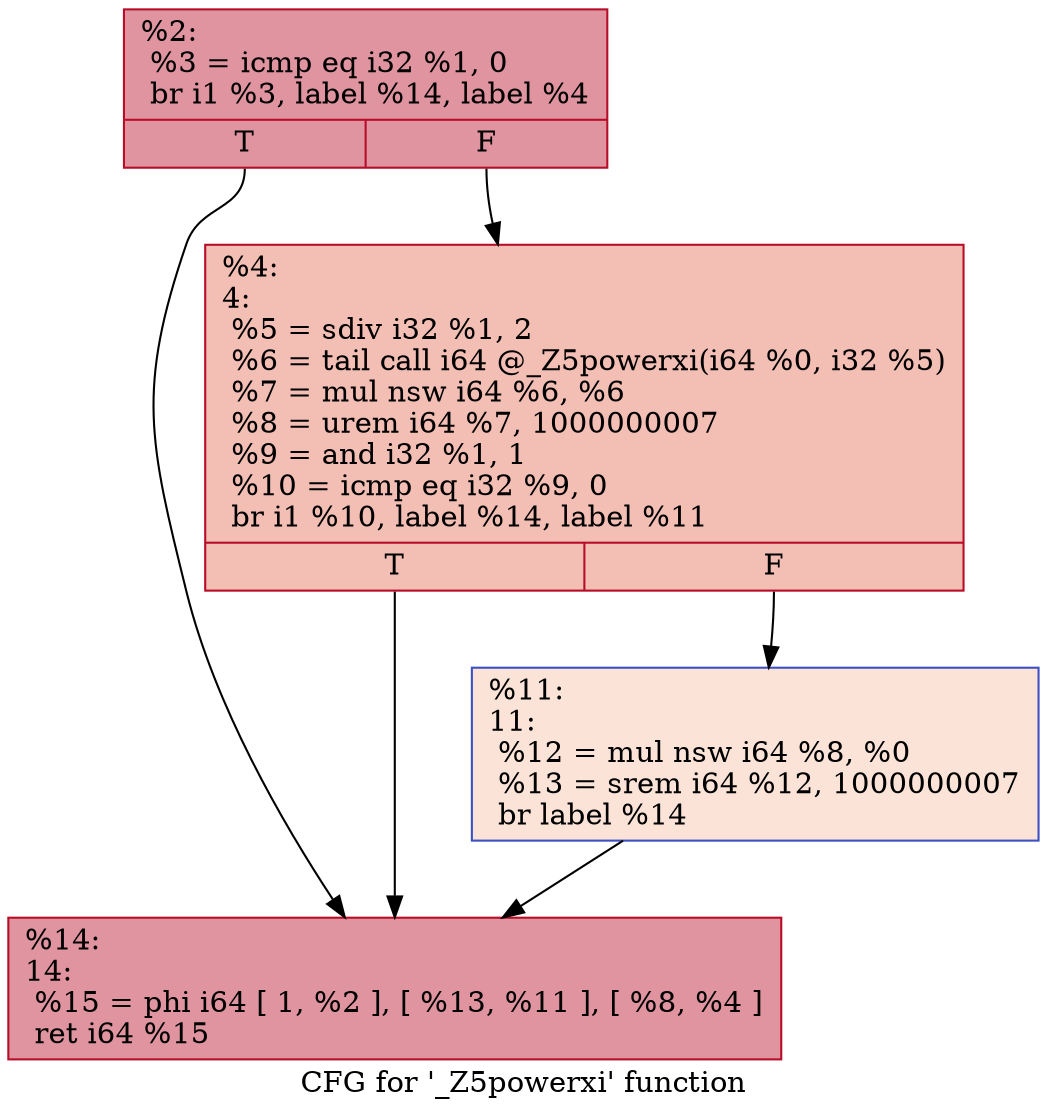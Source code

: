 digraph "CFG for '_Z5powerxi' function" {
	label="CFG for '_Z5powerxi' function";

	Node0x55b9e9a953a0 [shape=record,color="#b70d28ff", style=filled, fillcolor="#b70d2870",label="{%2:\l  %3 = icmp eq i32 %1, 0\l  br i1 %3, label %14, label %4\l|{<s0>T|<s1>F}}"];
	Node0x55b9e9a953a0:s0 -> Node0x55b9e9a95520;
	Node0x55b9e9a953a0:s1 -> Node0x55b9e9a95570;
	Node0x55b9e9a95570 [shape=record,color="#b70d28ff", style=filled, fillcolor="#e36c5570",label="{%4:\l4:                                                \l  %5 = sdiv i32 %1, 2\l  %6 = tail call i64 @_Z5powerxi(i64 %0, i32 %5)\l  %7 = mul nsw i64 %6, %6\l  %8 = urem i64 %7, 1000000007\l  %9 = and i32 %1, 1\l  %10 = icmp eq i32 %9, 0\l  br i1 %10, label %14, label %11\l|{<s0>T|<s1>F}}"];
	Node0x55b9e9a95570:s0 -> Node0x55b9e9a95520;
	Node0x55b9e9a95570:s1 -> Node0x55b9e9a956b0;
	Node0x55b9e9a956b0 [shape=record,color="#3d50c3ff", style=filled, fillcolor="#f6bfa670",label="{%11:\l11:                                               \l  %12 = mul nsw i64 %8, %0\l  %13 = srem i64 %12, 1000000007\l  br label %14\l}"];
	Node0x55b9e9a956b0 -> Node0x55b9e9a95520;
	Node0x55b9e9a95520 [shape=record,color="#b70d28ff", style=filled, fillcolor="#b70d2870",label="{%14:\l14:                                               \l  %15 = phi i64 [ 1, %2 ], [ %13, %11 ], [ %8, %4 ]\l  ret i64 %15\l}"];
}
